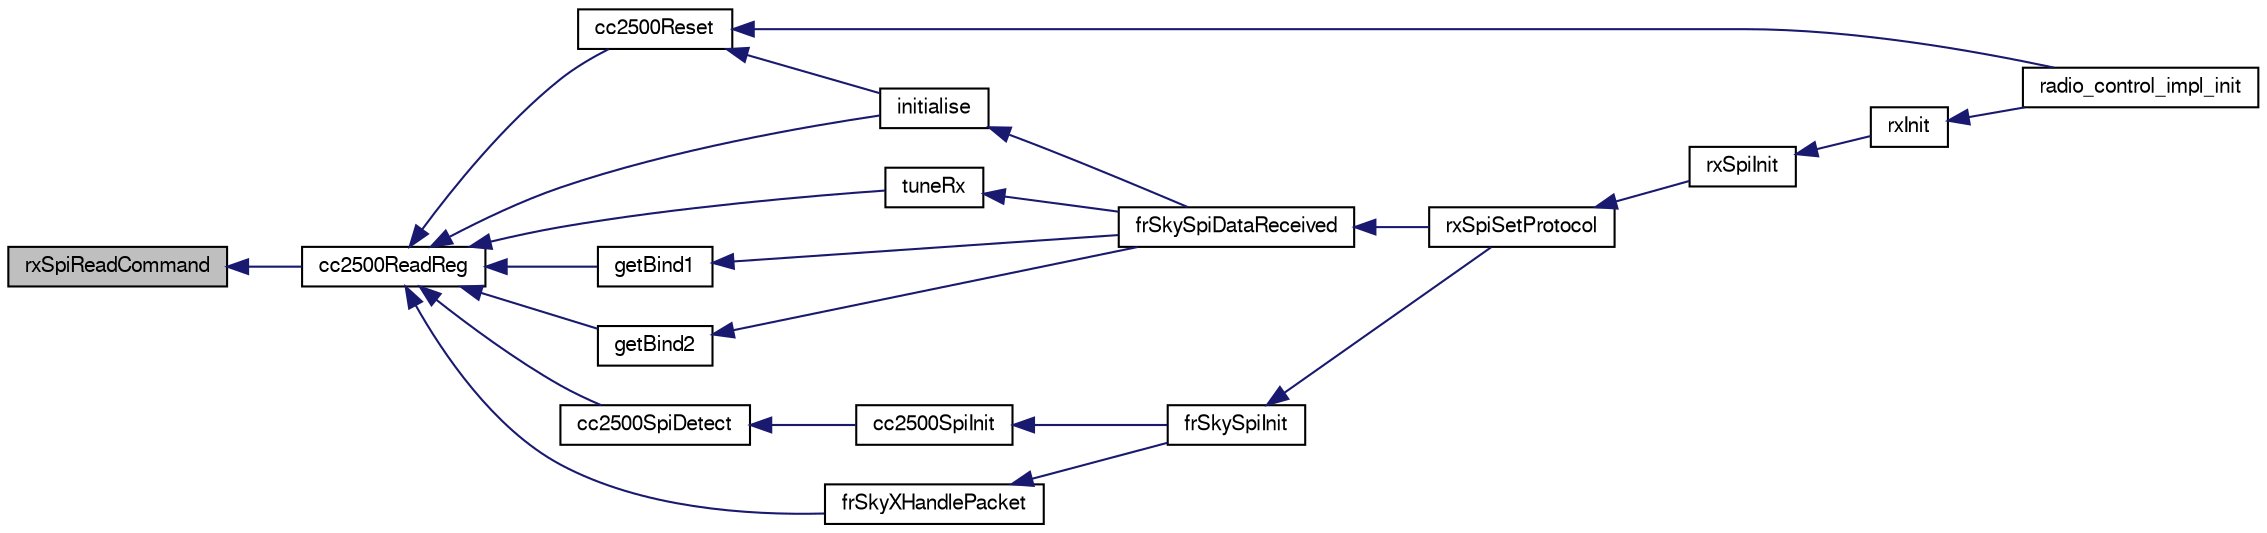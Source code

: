 digraph "rxSpiReadCommand"
{
  edge [fontname="FreeSans",fontsize="10",labelfontname="FreeSans",labelfontsize="10"];
  node [fontname="FreeSans",fontsize="10",shape=record];
  rankdir="LR";
  Node1 [label="rxSpiReadCommand",height=0.2,width=0.4,color="black", fillcolor="grey75", style="filled", fontcolor="black"];
  Node1 -> Node2 [dir="back",color="midnightblue",fontsize="10",style="solid",fontname="FreeSans"];
  Node2 [label="cc2500ReadReg",height=0.2,width=0.4,color="black", fillcolor="white", style="filled",URL="$cc2500_8h.html#a16824ba518eea5c5e67b3daeeb599269"];
  Node2 -> Node3 [dir="back",color="midnightblue",fontsize="10",style="solid",fontname="FreeSans"];
  Node3 [label="cc2500Reset",height=0.2,width=0.4,color="black", fillcolor="white", style="filled",URL="$cc2500_8h.html#a82d8aae1191b403189abfbd500efaaae"];
  Node3 -> Node4 [dir="back",color="midnightblue",fontsize="10",style="solid",fontname="FreeSans"];
  Node4 [label="initialise",height=0.2,width=0.4,color="black", fillcolor="white", style="filled",URL="$cc2500__frsky__shared_8c.html#a803f76032aeda59a1a0e707ee9256894"];
  Node4 -> Node5 [dir="back",color="midnightblue",fontsize="10",style="solid",fontname="FreeSans"];
  Node5 [label="frSkySpiDataReceived",height=0.2,width=0.4,color="black", fillcolor="white", style="filled",URL="$cc2500__frsky__shared_8c.html#a16e7d002b9f1b3db1d847d1e757eb243"];
  Node5 -> Node6 [dir="back",color="midnightblue",fontsize="10",style="solid",fontname="FreeSans"];
  Node6 [label="rxSpiSetProtocol",height=0.2,width=0.4,color="black", fillcolor="white", style="filled",URL="$cc2500__rx__spi_8c.html#a3d2e6ea2ec7d87bc2067c0fd06ecc5c0"];
  Node6 -> Node7 [dir="back",color="midnightblue",fontsize="10",style="solid",fontname="FreeSans"];
  Node7 [label="rxSpiInit",height=0.2,width=0.4,color="black", fillcolor="white", style="filled",URL="$cc2500__rx__spi_8h.html#a69c86568ea4d5d0b6b27d470946083c5"];
  Node7 -> Node8 [dir="back",color="midnightblue",fontsize="10",style="solid",fontname="FreeSans"];
  Node8 [label="rxInit",height=0.2,width=0.4,color="black", fillcolor="white", style="filled",URL="$cc2500__rx_8h.html#a2b22f66cf63b1438ff45127b7674d1a9",tooltip="!TODO remove this extern, only needed once for channelCount "];
  Node8 -> Node9 [dir="back",color="midnightblue",fontsize="10",style="solid",fontname="FreeSans"];
  Node9 [label="radio_control_impl_init",height=0.2,width=0.4,color="black", fillcolor="white", style="filled",URL="$cc2500__paparazzi_8c.html#a6ba4bebf68f7ff39f4569dfe3b1f2832"];
  Node3 -> Node9 [dir="back",color="midnightblue",fontsize="10",style="solid",fontname="FreeSans"];
  Node2 -> Node10 [dir="back",color="midnightblue",fontsize="10",style="solid",fontname="FreeSans"];
  Node10 [label="cc2500SpiDetect",height=0.2,width=0.4,color="black", fillcolor="white", style="filled",URL="$cc2500__common_8c.html#acda7e891a92bc7c443c18530122f56eb"];
  Node10 -> Node11 [dir="back",color="midnightblue",fontsize="10",style="solid",fontname="FreeSans"];
  Node11 [label="cc2500SpiInit",height=0.2,width=0.4,color="black", fillcolor="white", style="filled",URL="$cc2500__common_8h.html#a384a659dc20e7a7df306027141c8d0ef"];
  Node11 -> Node12 [dir="back",color="midnightblue",fontsize="10",style="solid",fontname="FreeSans"];
  Node12 [label="frSkySpiInit",height=0.2,width=0.4,color="black", fillcolor="white", style="filled",URL="$cc2500__frsky__shared_8c.html#ae9a644b9be932a275c8b3c77fd33f0f9"];
  Node12 -> Node6 [dir="back",color="midnightblue",fontsize="10",style="solid",fontname="FreeSans"];
  Node2 -> Node4 [dir="back",color="midnightblue",fontsize="10",style="solid",fontname="FreeSans"];
  Node2 -> Node13 [dir="back",color="midnightblue",fontsize="10",style="solid",fontname="FreeSans"];
  Node13 [label="tuneRx",height=0.2,width=0.4,color="black", fillcolor="white", style="filled",URL="$cc2500__frsky__shared_8c.html#a099e460119ab86d377735771811ad6da"];
  Node13 -> Node5 [dir="back",color="midnightblue",fontsize="10",style="solid",fontname="FreeSans"];
  Node2 -> Node14 [dir="back",color="midnightblue",fontsize="10",style="solid",fontname="FreeSans"];
  Node14 [label="getBind1",height=0.2,width=0.4,color="black", fillcolor="white", style="filled",URL="$cc2500__frsky__shared_8c.html#a628daf8eab28fce0cf869ec4af2f052c"];
  Node14 -> Node5 [dir="back",color="midnightblue",fontsize="10",style="solid",fontname="FreeSans"];
  Node2 -> Node15 [dir="back",color="midnightblue",fontsize="10",style="solid",fontname="FreeSans"];
  Node15 [label="getBind2",height=0.2,width=0.4,color="black", fillcolor="white", style="filled",URL="$cc2500__frsky__shared_8c.html#a6f9162189b8e5ec937d4027ae289d928"];
  Node15 -> Node5 [dir="back",color="midnightblue",fontsize="10",style="solid",fontname="FreeSans"];
  Node2 -> Node16 [dir="back",color="midnightblue",fontsize="10",style="solid",fontname="FreeSans"];
  Node16 [label="frSkyXHandlePacket",height=0.2,width=0.4,color="black", fillcolor="white", style="filled",URL="$cc2500__frsky__x_8h.html#a90776c7143b1e75512e9bf975aca774e"];
  Node16 -> Node12 [dir="back",color="midnightblue",fontsize="10",style="solid",fontname="FreeSans"];
}

